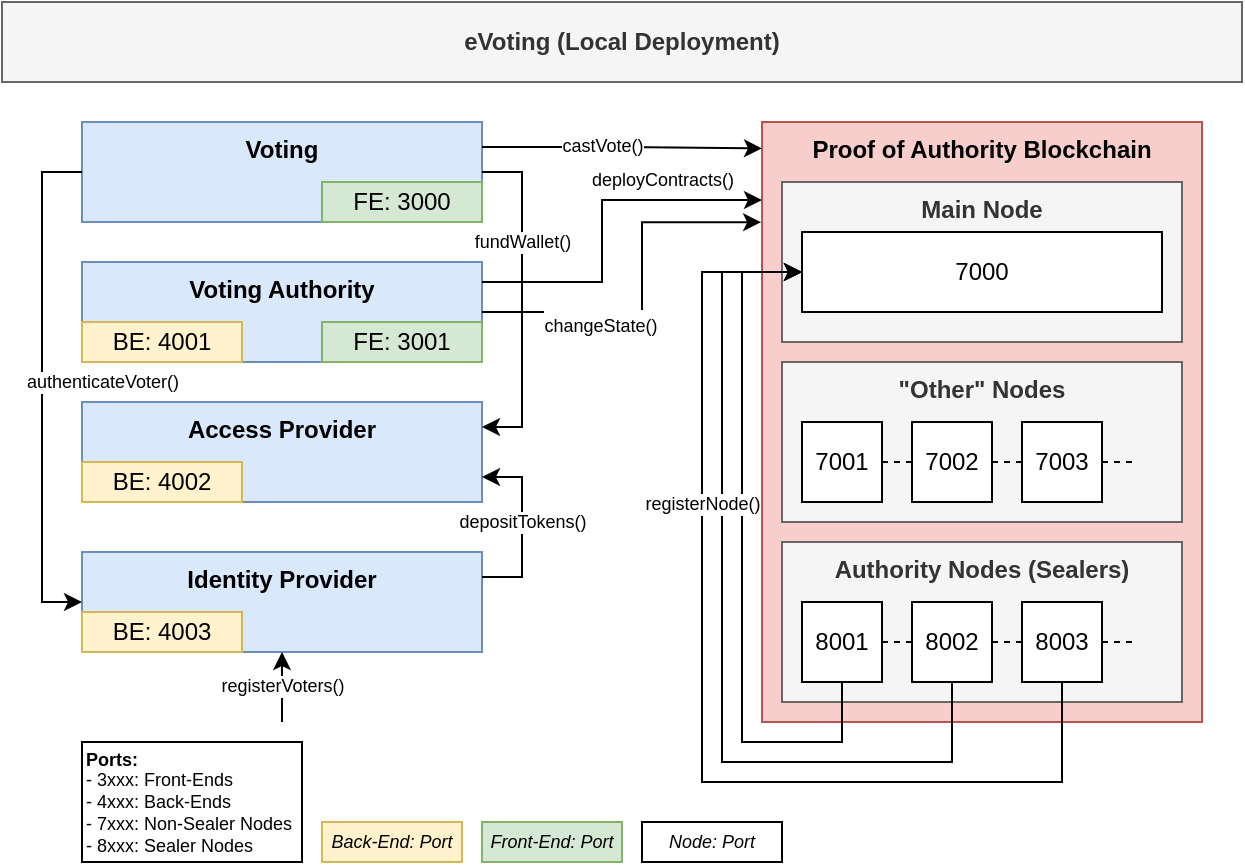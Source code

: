 <mxfile version="12.3.3" type="device" pages="1"><diagram id="dmELanfRMozJoOzyh6CO" name="Page-1"><mxGraphModel dx="766" dy="422" grid="1" gridSize="10" guides="1" tooltips="1" connect="1" arrows="1" fold="1" page="1" pageScale="1" pageWidth="850" pageHeight="1100" math="0" shadow="0"><root><mxCell id="0"/><mxCell id="1" parent="0"/><mxCell id="_yOwAKVkARuuLtLbVQdQ-7" value="" style="group" parent="1" vertex="1" connectable="0"><mxGeometry x="80" y="240" width="200" height="50" as="geometry"/></mxCell><mxCell id="_yOwAKVkARuuLtLbVQdQ-8" value="&lt;b&gt;Access Provider&lt;/b&gt;" style="rounded=0;whiteSpace=wrap;html=1;fillColor=#dae8fc;strokeColor=#6c8ebf;align=center;verticalAlign=top;" parent="_yOwAKVkARuuLtLbVQdQ-7" vertex="1"><mxGeometry width="200" height="50" as="geometry"/></mxCell><mxCell id="_yOwAKVkARuuLtLbVQdQ-10" value="BE: 4002" style="rounded=0;whiteSpace=wrap;html=1;fillColor=#fff2cc;strokeColor=#d6b656;" parent="_yOwAKVkARuuLtLbVQdQ-7" vertex="1"><mxGeometry y="30" width="80" height="20" as="geometry"/></mxCell><mxCell id="_yOwAKVkARuuLtLbVQdQ-11" value="" style="group" parent="1" vertex="1" connectable="0"><mxGeometry x="80" y="315" width="200" height="50" as="geometry"/></mxCell><mxCell id="_yOwAKVkARuuLtLbVQdQ-12" value="&lt;b&gt;Identity Provider&lt;br&gt;&lt;/b&gt;" style="rounded=0;whiteSpace=wrap;html=1;fillColor=#dae8fc;strokeColor=#6c8ebf;align=center;verticalAlign=top;" parent="_yOwAKVkARuuLtLbVQdQ-11" vertex="1"><mxGeometry width="200" height="50" as="geometry"/></mxCell><mxCell id="_yOwAKVkARuuLtLbVQdQ-13" value="BE: 4003" style="rounded=0;whiteSpace=wrap;html=1;fillColor=#fff2cc;strokeColor=#d6b656;" parent="_yOwAKVkARuuLtLbVQdQ-11" vertex="1"><mxGeometry y="30" width="80" height="20" as="geometry"/></mxCell><mxCell id="_yOwAKVkARuuLtLbVQdQ-21" value="" style="group;fontStyle=1" parent="1" vertex="1" connectable="0"><mxGeometry x="80" y="100" width="200" height="50" as="geometry"/></mxCell><mxCell id="_yOwAKVkARuuLtLbVQdQ-22" value="&lt;b&gt;Voting&lt;/b&gt;" style="rounded=0;whiteSpace=wrap;html=1;fillColor=#dae8fc;strokeColor=#6c8ebf;align=center;verticalAlign=top;" parent="_yOwAKVkARuuLtLbVQdQ-21" vertex="1"><mxGeometry width="200" height="50" as="geometry"/></mxCell><mxCell id="_yOwAKVkARuuLtLbVQdQ-23" value="FE: 3000" style="rounded=0;whiteSpace=wrap;html=1;fillColor=#d5e8d4;strokeColor=#82b366;" parent="_yOwAKVkARuuLtLbVQdQ-21" vertex="1"><mxGeometry x="120" y="30" width="80" height="20" as="geometry"/></mxCell><mxCell id="_yOwAKVkARuuLtLbVQdQ-63" value="" style="group" parent="1" vertex="1" connectable="0"><mxGeometry x="420" y="100" width="220" height="300" as="geometry"/></mxCell><mxCell id="_yOwAKVkARuuLtLbVQdQ-60" value="Proof of Authority Blockchain" style="rounded=0;whiteSpace=wrap;html=1;align=center;fillColor=#f8cecc;strokeColor=#b85450;verticalAlign=top;fontStyle=1" parent="_yOwAKVkARuuLtLbVQdQ-63" vertex="1"><mxGeometry width="220" height="300" as="geometry"/></mxCell><mxCell id="_yOwAKVkARuuLtLbVQdQ-47" value="" style="group" parent="_yOwAKVkARuuLtLbVQdQ-63" vertex="1" connectable="0"><mxGeometry x="10" y="210" width="200" height="80" as="geometry"/></mxCell><mxCell id="_yOwAKVkARuuLtLbVQdQ-29" value="Authority Nodes (Sealers)" style="rounded=0;whiteSpace=wrap;html=1;align=center;fontStyle=1;verticalAlign=top;fillColor=#f5f5f5;strokeColor=#666666;fontColor=#333333;" parent="_yOwAKVkARuuLtLbVQdQ-47" vertex="1"><mxGeometry width="200" height="80" as="geometry"/></mxCell><mxCell id="_yOwAKVkARuuLtLbVQdQ-31" value="8001" style="rounded=0;whiteSpace=wrap;html=1;align=center;" parent="_yOwAKVkARuuLtLbVQdQ-47" vertex="1"><mxGeometry x="10" y="30" width="40" height="40" as="geometry"/></mxCell><mxCell id="_yOwAKVkARuuLtLbVQdQ-32" value="8002" style="rounded=0;whiteSpace=wrap;html=1;align=center;" parent="_yOwAKVkARuuLtLbVQdQ-47" vertex="1"><mxGeometry x="65" y="30" width="40" height="40" as="geometry"/></mxCell><mxCell id="_yOwAKVkARuuLtLbVQdQ-33" value="8003" style="rounded=0;whiteSpace=wrap;html=1;align=center;" parent="_yOwAKVkARuuLtLbVQdQ-47" vertex="1"><mxGeometry x="120" y="30" width="40" height="40" as="geometry"/></mxCell><mxCell id="_yOwAKVkARuuLtLbVQdQ-38" value="" style="endArrow=none;dashed=1;html=1;exitX=1;exitY=0.5;exitDx=0;exitDy=0;entryX=0;entryY=0.5;entryDx=0;entryDy=0;" parent="_yOwAKVkARuuLtLbVQdQ-47" source="_yOwAKVkARuuLtLbVQdQ-31" target="_yOwAKVkARuuLtLbVQdQ-32" edge="1"><mxGeometry width="50" height="50" relative="1" as="geometry"><mxPoint x="110" y="190" as="sourcePoint"/><mxPoint x="160" y="140" as="targetPoint"/></mxGeometry></mxCell><mxCell id="_yOwAKVkARuuLtLbVQdQ-41" value="" style="endArrow=none;dashed=1;html=1;exitX=1;exitY=0.5;exitDx=0;exitDy=0;entryX=0;entryY=0.5;entryDx=0;entryDy=0;" parent="_yOwAKVkARuuLtLbVQdQ-47" source="_yOwAKVkARuuLtLbVQdQ-32" target="_yOwAKVkARuuLtLbVQdQ-33" edge="1"><mxGeometry width="50" height="50" relative="1" as="geometry"><mxPoint x="60" y="60" as="sourcePoint"/><mxPoint x="75" y="60" as="targetPoint"/></mxGeometry></mxCell><mxCell id="_yOwAKVkARuuLtLbVQdQ-43" value="" style="endArrow=none;dashed=1;html=1;exitX=1;exitY=0.5;exitDx=0;exitDy=0;entryX=0;entryY=0.5;entryDx=0;entryDy=0;" parent="_yOwAKVkARuuLtLbVQdQ-47" edge="1"><mxGeometry width="50" height="50" relative="1" as="geometry"><mxPoint x="160" y="50" as="sourcePoint"/><mxPoint x="175" y="50" as="targetPoint"/><Array as="points"><mxPoint x="175" y="50"/></Array></mxGeometry></mxCell><mxCell id="_yOwAKVkARuuLtLbVQdQ-52" value="" style="group" parent="_yOwAKVkARuuLtLbVQdQ-63" vertex="1" connectable="0"><mxGeometry x="10" y="120" width="200" height="80" as="geometry"/></mxCell><mxCell id="_yOwAKVkARuuLtLbVQdQ-53" value="&quot;Other&quot; Nodes" style="rounded=0;whiteSpace=wrap;html=1;align=center;fontStyle=1;verticalAlign=top;fillColor=#f5f5f5;strokeColor=#666666;fontColor=#333333;" parent="_yOwAKVkARuuLtLbVQdQ-52" vertex="1"><mxGeometry width="200" height="80" as="geometry"/></mxCell><mxCell id="_yOwAKVkARuuLtLbVQdQ-54" value="7001" style="rounded=0;whiteSpace=wrap;html=1;align=center;" parent="_yOwAKVkARuuLtLbVQdQ-52" vertex="1"><mxGeometry x="10" y="30" width="40" height="40" as="geometry"/></mxCell><mxCell id="_yOwAKVkARuuLtLbVQdQ-55" value="7002" style="rounded=0;whiteSpace=wrap;html=1;align=center;" parent="_yOwAKVkARuuLtLbVQdQ-52" vertex="1"><mxGeometry x="65" y="30" width="40" height="40" as="geometry"/></mxCell><mxCell id="_yOwAKVkARuuLtLbVQdQ-56" value="7003" style="rounded=0;whiteSpace=wrap;html=1;align=center;" parent="_yOwAKVkARuuLtLbVQdQ-52" vertex="1"><mxGeometry x="120" y="30" width="40" height="40" as="geometry"/></mxCell><mxCell id="_yOwAKVkARuuLtLbVQdQ-57" value="" style="endArrow=none;dashed=1;html=1;exitX=1;exitY=0.5;exitDx=0;exitDy=0;entryX=0;entryY=0.5;entryDx=0;entryDy=0;" parent="_yOwAKVkARuuLtLbVQdQ-52" source="_yOwAKVkARuuLtLbVQdQ-54" target="_yOwAKVkARuuLtLbVQdQ-55" edge="1"><mxGeometry width="50" height="50" relative="1" as="geometry"><mxPoint x="110" y="190" as="sourcePoint"/><mxPoint x="160" y="140" as="targetPoint"/></mxGeometry></mxCell><mxCell id="_yOwAKVkARuuLtLbVQdQ-58" value="" style="endArrow=none;dashed=1;html=1;exitX=1;exitY=0.5;exitDx=0;exitDy=0;entryX=0;entryY=0.5;entryDx=0;entryDy=0;" parent="_yOwAKVkARuuLtLbVQdQ-52" source="_yOwAKVkARuuLtLbVQdQ-55" target="_yOwAKVkARuuLtLbVQdQ-56" edge="1"><mxGeometry width="50" height="50" relative="1" as="geometry"><mxPoint x="60" y="60" as="sourcePoint"/><mxPoint x="75" y="60" as="targetPoint"/></mxGeometry></mxCell><mxCell id="_yOwAKVkARuuLtLbVQdQ-59" value="" style="endArrow=none;dashed=1;html=1;exitX=1;exitY=0.5;exitDx=0;exitDy=0;entryX=0;entryY=0.5;entryDx=0;entryDy=0;" parent="_yOwAKVkARuuLtLbVQdQ-52" edge="1"><mxGeometry width="50" height="50" relative="1" as="geometry"><mxPoint x="160" y="50" as="sourcePoint"/><mxPoint x="175" y="50" as="targetPoint"/><Array as="points"><mxPoint x="175" y="50"/></Array></mxGeometry></mxCell><mxCell id="_yOwAKVkARuuLtLbVQdQ-62" value="" style="group" parent="_yOwAKVkARuuLtLbVQdQ-63" vertex="1" connectable="0"><mxGeometry x="10" y="30" width="200" height="80" as="geometry"/></mxCell><mxCell id="_yOwAKVkARuuLtLbVQdQ-45" value="&lt;b&gt;Main Node&lt;br&gt;&lt;/b&gt;" style="rounded=0;whiteSpace=wrap;html=1;align=center;fillColor=#f5f5f5;strokeColor=#666666;fontColor=#333333;verticalAlign=top;" parent="_yOwAKVkARuuLtLbVQdQ-62" vertex="1"><mxGeometry width="200" height="80" as="geometry"/></mxCell><mxCell id="_yOwAKVkARuuLtLbVQdQ-48" value="7000" style="rounded=0;whiteSpace=wrap;html=1;align=center;" parent="_yOwAKVkARuuLtLbVQdQ-62" vertex="1"><mxGeometry x="10" y="25" width="180" height="40" as="geometry"/></mxCell><mxCell id="_yOwAKVkARuuLtLbVQdQ-111" style="edgeStyle=orthogonalEdgeStyle;rounded=0;orthogonalLoop=1;jettySize=auto;html=1;fontSize=9;exitX=0.5;exitY=1;exitDx=0;exitDy=0;entryX=0;entryY=0.5;entryDx=0;entryDy=0;" parent="_yOwAKVkARuuLtLbVQdQ-63" source="_yOwAKVkARuuLtLbVQdQ-32" edge="1" target="_yOwAKVkARuuLtLbVQdQ-48"><mxGeometry relative="1" as="geometry"><mxPoint x="-10" y="65.862" as="targetPoint"/><mxPoint x="95" y="280" as="sourcePoint"/><Array as="points"><mxPoint x="95" y="320"/><mxPoint x="-20" y="320"/><mxPoint x="-20" y="75"/></Array></mxGeometry></mxCell><mxCell id="_yOwAKVkARuuLtLbVQdQ-112" style="edgeStyle=orthogonalEdgeStyle;rounded=0;orthogonalLoop=1;jettySize=auto;html=1;exitX=0.5;exitY=1;exitDx=0;exitDy=0;fontSize=9;" parent="_yOwAKVkARuuLtLbVQdQ-63" source="_yOwAKVkARuuLtLbVQdQ-33" edge="1" target="_yOwAKVkARuuLtLbVQdQ-48"><mxGeometry relative="1" as="geometry"><mxPoint x="-30" y="80" as="targetPoint"/><Array as="points"><mxPoint x="150" y="330"/><mxPoint x="-30" y="330"/><mxPoint x="-30" y="75"/></Array></mxGeometry></mxCell><mxCell id="_yOwAKVkARuuLtLbVQdQ-64" value="&lt;b&gt;eVoting (Local Deployment)&lt;br&gt;&lt;/b&gt;" style="rounded=0;whiteSpace=wrap;html=1;align=center;fillColor=#f5f5f5;strokeColor=#666666;fontColor=#333333;" parent="1" vertex="1"><mxGeometry x="40" y="40" width="620" height="40" as="geometry"/></mxCell><mxCell id="_yOwAKVkARuuLtLbVQdQ-72" value="" style="group" parent="1" vertex="1" connectable="0"><mxGeometry x="80" y="170" width="200" height="50" as="geometry"/></mxCell><mxCell id="_yOwAKVkARuuLtLbVQdQ-73" value="&lt;b&gt;Voting Authority&lt;/b&gt;" style="rounded=0;whiteSpace=wrap;html=1;fillColor=#dae8fc;strokeColor=#6c8ebf;align=center;verticalAlign=top;" parent="_yOwAKVkARuuLtLbVQdQ-72" vertex="1"><mxGeometry width="200" height="50" as="geometry"/></mxCell><mxCell id="_yOwAKVkARuuLtLbVQdQ-74" value="FE: 3001" style="rounded=0;whiteSpace=wrap;html=1;fillColor=#d5e8d4;strokeColor=#82b366;" parent="_yOwAKVkARuuLtLbVQdQ-72" vertex="1"><mxGeometry x="120" y="30" width="80" height="20" as="geometry"/></mxCell><mxCell id="_yOwAKVkARuuLtLbVQdQ-75" value="BE: 4001" style="rounded=0;whiteSpace=wrap;html=1;fillColor=#fff2cc;strokeColor=#d6b656;" parent="_yOwAKVkARuuLtLbVQdQ-72" vertex="1"><mxGeometry y="30" width="80" height="20" as="geometry"/></mxCell><mxCell id="_yOwAKVkARuuLtLbVQdQ-2" value="Front-End: Port" style="rounded=0;whiteSpace=wrap;html=1;fillColor=#d5e8d4;strokeColor=#82b366;fontSize=9;fontStyle=2" parent="1" vertex="1"><mxGeometry x="280" y="450" width="70" height="20" as="geometry"/></mxCell><mxCell id="_yOwAKVkARuuLtLbVQdQ-3" value="Back-End: Port" style="rounded=0;whiteSpace=wrap;html=1;fillColor=#fff2cc;strokeColor=#d6b656;fontSize=9;fontStyle=2" parent="1" vertex="1"><mxGeometry x="200" y="450" width="70" height="20" as="geometry"/></mxCell><mxCell id="_yOwAKVkARuuLtLbVQdQ-84" value="Node: Port" style="rounded=0;whiteSpace=wrap;html=1;align=center;fontSize=9;fontStyle=2" parent="1" vertex="1"><mxGeometry x="360" y="450" width="70" height="20" as="geometry"/></mxCell><mxCell id="_yOwAKVkARuuLtLbVQdQ-85" value="&lt;div&gt;&lt;b&gt;Ports:&lt;/b&gt;&lt;/div&gt;&lt;div&gt;- 3xxx: Front-Ends&lt;br&gt;&lt;/div&gt;&lt;div&gt;- 4xxx: Back-Ends&lt;br&gt;&lt;/div&gt;&lt;div&gt;- 7xxx: Non-Sealer Nodes&lt;br&gt;- 8xxx: Sealer Nodes&lt;br&gt;&lt;/div&gt;" style="rounded=0;whiteSpace=wrap;html=1;fontSize=9;align=left;verticalAlign=middle;" parent="1" vertex="1"><mxGeometry x="80" y="410" width="110" height="60" as="geometry"/></mxCell><mxCell id="_yOwAKVkARuuLtLbVQdQ-92" value="" style="endArrow=classic;html=1;fontSize=9;entryX=0.5;entryY=1;entryDx=0;entryDy=0;" parent="1" target="_yOwAKVkARuuLtLbVQdQ-12" edge="1"><mxGeometry width="50" height="50" relative="1" as="geometry"><mxPoint x="180" y="400" as="sourcePoint"/><mxPoint x="150" y="490" as="targetPoint"/></mxGeometry></mxCell><mxCell id="_yOwAKVkARuuLtLbVQdQ-94" value="registerVoters()" style="text;html=1;align=center;verticalAlign=middle;resizable=0;points=[];;labelBackgroundColor=#ffffff;fontSize=9;" parent="_yOwAKVkARuuLtLbVQdQ-92" vertex="1" connectable="0"><mxGeometry x="-0.203" relative="1" as="geometry"><mxPoint y="-4" as="offset"/></mxGeometry></mxCell><mxCell id="_yOwAKVkARuuLtLbVQdQ-98" style="edgeStyle=orthogonalEdgeStyle;rounded=0;orthogonalLoop=1;jettySize=auto;html=1;exitX=0;exitY=0.5;exitDx=0;exitDy=0;entryX=0;entryY=0.5;entryDx=0;entryDy=0;fontSize=9;" parent="1" source="_yOwAKVkARuuLtLbVQdQ-22" target="_yOwAKVkARuuLtLbVQdQ-12" edge="1"><mxGeometry relative="1" as="geometry"><Array as="points"><mxPoint x="60" y="125"/><mxPoint x="60" y="340"/></Array></mxGeometry></mxCell><mxCell id="_yOwAKVkARuuLtLbVQdQ-99" value="authenticateVoter()" style="text;html=1;align=center;verticalAlign=middle;resizable=0;points=[];;labelBackgroundColor=#ffffff;fontSize=9;" parent="_yOwAKVkARuuLtLbVQdQ-98" vertex="1" connectable="0"><mxGeometry x="-0.222" relative="1" as="geometry"><mxPoint x="30" y="26" as="offset"/></mxGeometry></mxCell><mxCell id="_yOwAKVkARuuLtLbVQdQ-100" style="edgeStyle=orthogonalEdgeStyle;rounded=0;orthogonalLoop=1;jettySize=auto;html=1;exitX=1;exitY=0.25;exitDx=0;exitDy=0;entryX=0;entryY=0.044;entryDx=0;entryDy=0;entryPerimeter=0;fontSize=9;" parent="1" source="_yOwAKVkARuuLtLbVQdQ-22" target="_yOwAKVkARuuLtLbVQdQ-60" edge="1"><mxGeometry relative="1" as="geometry"/></mxCell><mxCell id="_yOwAKVkARuuLtLbVQdQ-101" value="castVote()" style="text;html=1;align=center;verticalAlign=middle;resizable=0;points=[];;labelBackgroundColor=#ffffff;fontSize=9;" parent="_yOwAKVkARuuLtLbVQdQ-100" vertex="1" connectable="0"><mxGeometry x="-0.155" y="3" relative="1" as="geometry"><mxPoint y="2" as="offset"/></mxGeometry></mxCell><mxCell id="_yOwAKVkARuuLtLbVQdQ-102" style="edgeStyle=orthogonalEdgeStyle;rounded=0;orthogonalLoop=1;jettySize=auto;html=1;exitX=1;exitY=0.25;exitDx=0;exitDy=0;entryX=1;entryY=0.75;entryDx=0;entryDy=0;fontSize=9;" parent="1" source="_yOwAKVkARuuLtLbVQdQ-12" target="_yOwAKVkARuuLtLbVQdQ-8" edge="1"><mxGeometry relative="1" as="geometry"/></mxCell><mxCell id="_yOwAKVkARuuLtLbVQdQ-103" value="depositTokens()" style="text;html=1;align=center;verticalAlign=middle;resizable=0;points=[];;labelBackgroundColor=#ffffff;fontSize=9;" parent="_yOwAKVkARuuLtLbVQdQ-102" vertex="1" connectable="0"><mxGeometry x="0.222" relative="1" as="geometry"><mxPoint y="7.5" as="offset"/></mxGeometry></mxCell><mxCell id="_yOwAKVkARuuLtLbVQdQ-105" style="edgeStyle=orthogonalEdgeStyle;rounded=0;orthogonalLoop=1;jettySize=auto;html=1;exitX=1;exitY=0.5;exitDx=0;exitDy=0;entryX=1;entryY=0.25;entryDx=0;entryDy=0;fontSize=9;" parent="1" source="_yOwAKVkARuuLtLbVQdQ-22" target="_yOwAKVkARuuLtLbVQdQ-8" edge="1"><mxGeometry relative="1" as="geometry"/></mxCell><mxCell id="_yOwAKVkARuuLtLbVQdQ-106" value="fundWallet()" style="text;html=1;align=center;verticalAlign=middle;resizable=0;points=[];;labelBackgroundColor=#ffffff;fontSize=9;" parent="_yOwAKVkARuuLtLbVQdQ-105" vertex="1" connectable="0"><mxGeometry x="0.179" y="2" relative="1" as="geometry"><mxPoint x="-2" y="-44" as="offset"/></mxGeometry></mxCell><mxCell id="_yOwAKVkARuuLtLbVQdQ-108" style="edgeStyle=orthogonalEdgeStyle;rounded=0;orthogonalLoop=1;jettySize=auto;html=1;fontSize=9;entryX=0;entryY=0.5;entryDx=0;entryDy=0;" parent="1" target="_yOwAKVkARuuLtLbVQdQ-48" edge="1"><mxGeometry relative="1" as="geometry"><mxPoint x="400" y="200" as="targetPoint"/><mxPoint x="460" y="380" as="sourcePoint"/><Array as="points"><mxPoint x="460" y="410"/><mxPoint x="410" y="410"/><mxPoint x="410" y="175"/></Array></mxGeometry></mxCell><mxCell id="_yOwAKVkARuuLtLbVQdQ-114" value="registerNode()" style="text;html=1;align=center;verticalAlign=middle;resizable=0;points=[];;labelBackgroundColor=#ffffff;fontSize=9;" parent="_yOwAKVkARuuLtLbVQdQ-108" vertex="1" connectable="0"><mxGeometry x="0.195" y="-2" relative="1" as="geometry"><mxPoint x="-22.5" y="6.5" as="offset"/></mxGeometry></mxCell><mxCell id="_yOwAKVkARuuLtLbVQdQ-115" style="edgeStyle=orthogonalEdgeStyle;rounded=0;orthogonalLoop=1;jettySize=auto;html=1;fontSize=9;" parent="1" source="_yOwAKVkARuuLtLbVQdQ-73" target="_yOwAKVkARuuLtLbVQdQ-60" edge="1"><mxGeometry relative="1" as="geometry"><Array as="points"><mxPoint x="340" y="180"/><mxPoint x="340" y="139"/></Array></mxGeometry></mxCell><mxCell id="_yOwAKVkARuuLtLbVQdQ-116" value="&lt;div&gt;deployContracts()&lt;/div&gt;" style="text;html=1;align=center;verticalAlign=middle;resizable=0;points=[];;labelBackgroundColor=#ffffff;fontSize=9;" parent="_yOwAKVkARuuLtLbVQdQ-115" vertex="1" connectable="0"><mxGeometry x="0.094" y="-2" relative="1" as="geometry"><mxPoint x="28" y="-12" as="offset"/></mxGeometry></mxCell><mxCell id="8llQ3k06PCQelWUGLEem-1" style="edgeStyle=orthogonalEdgeStyle;rounded=0;orthogonalLoop=1;jettySize=auto;html=1;exitX=1;exitY=0.5;exitDx=0;exitDy=0;entryX=-0.002;entryY=0.167;entryDx=0;entryDy=0;entryPerimeter=0;" edge="1" parent="1" source="_yOwAKVkARuuLtLbVQdQ-73" target="_yOwAKVkARuuLtLbVQdQ-60"><mxGeometry relative="1" as="geometry"><mxPoint x="360" y="150" as="targetPoint"/><Array as="points"><mxPoint x="360" y="195"/><mxPoint x="360" y="150"/></Array></mxGeometry></mxCell><mxCell id="8llQ3k06PCQelWUGLEem-4" value="&lt;font style=&quot;font-size: 9px&quot;&gt;changeState()&lt;/font&gt;" style="text;html=1;align=center;verticalAlign=middle;resizable=0;points=[];;labelBackgroundColor=#ffffff;" vertex="1" connectable="0" parent="8llQ3k06PCQelWUGLEem-1"><mxGeometry x="0.537" y="-2" relative="1" as="geometry"><mxPoint x="-38.5" y="49" as="offset"/></mxGeometry></mxCell></root></mxGraphModel></diagram></mxfile>
